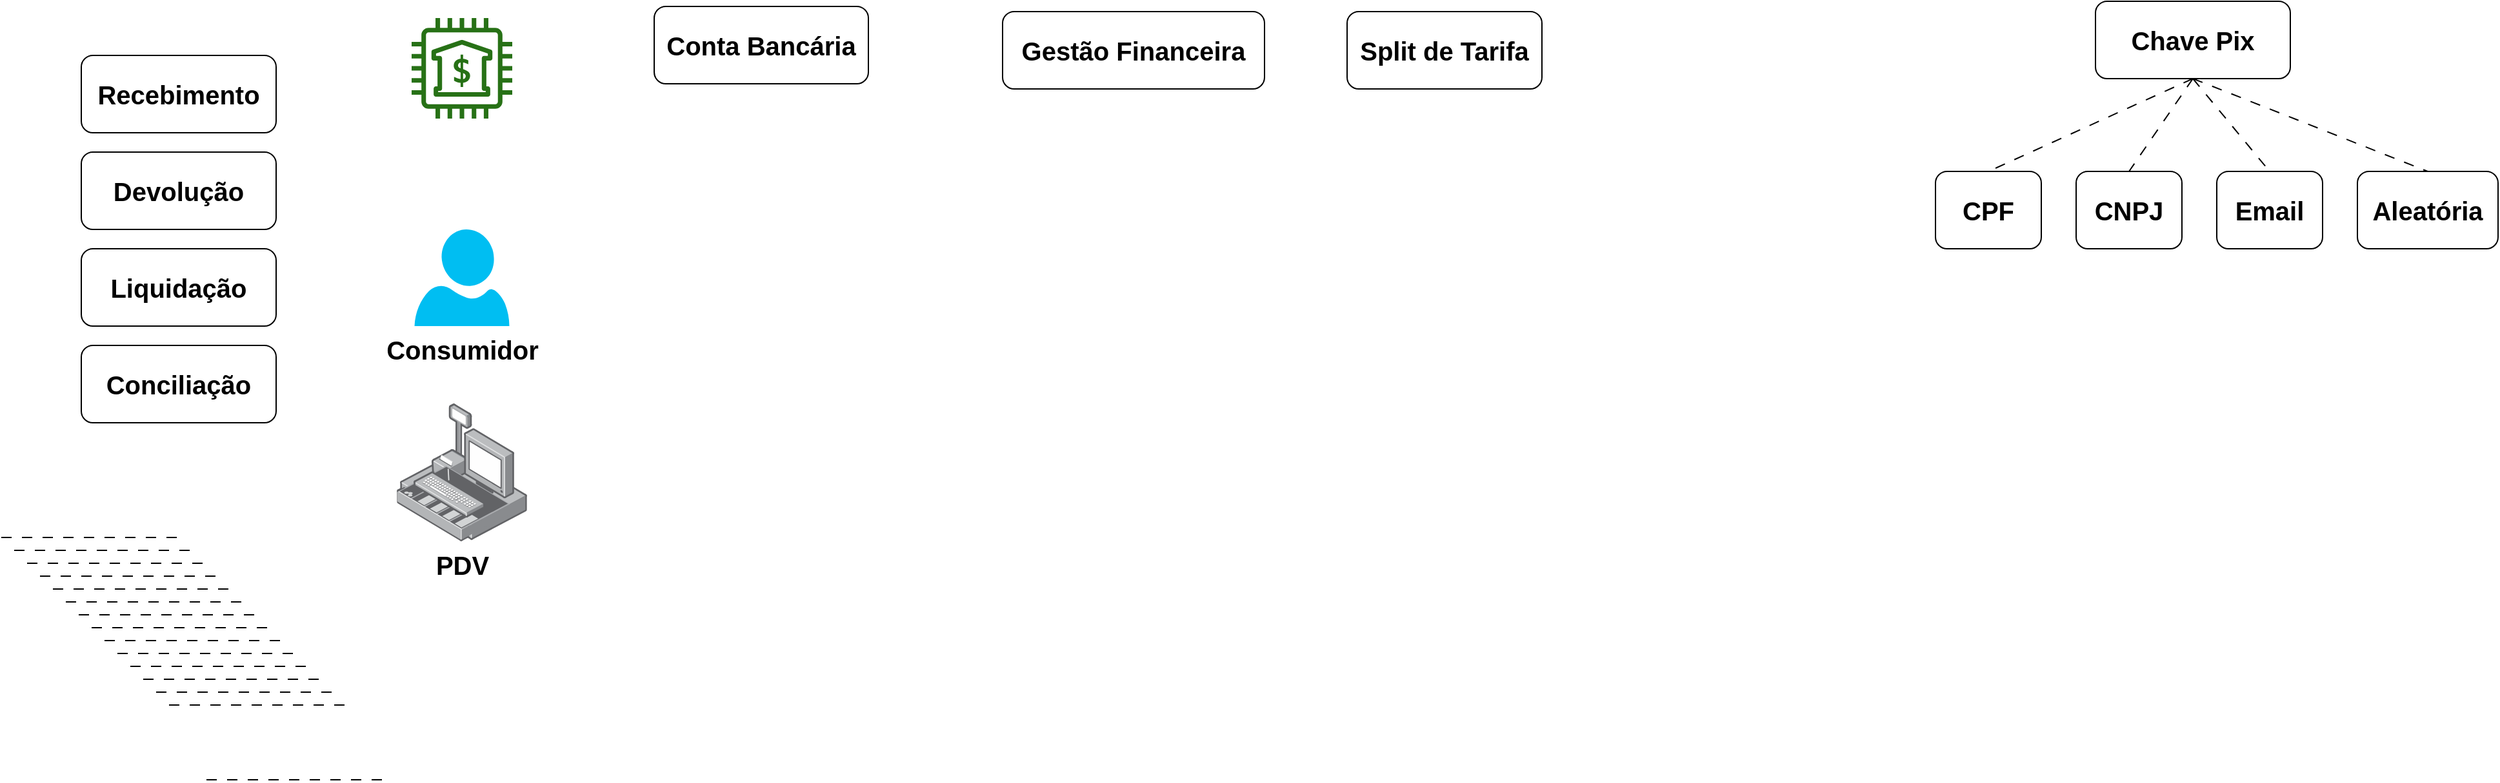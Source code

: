 <mxfile>
    <diagram id="aeK9TVIWi9eqSDKCjZsI" name="Page-1">
        <mxGraphModel dx="2108" dy="1234" grid="0" gridSize="10" guides="1" tooltips="1" connect="1" arrows="1" fold="1" page="1" pageScale="1" pageWidth="4681" pageHeight="3300" math="0" shadow="0">
            <root>
                <mxCell id="0"/>
                <mxCell id="1" parent="0"/>
                <mxCell id="D5PJ7m-70zFiwvf29XOF-81" value="" style="endArrow=none;html=1;rounded=1;flowAnimation=1;entryX=0.5;entryY=0;entryDx=0;entryDy=0;exitX=0.5;exitY=1;exitDx=0;exitDy=0;" parent="1" edge="1" target="30" source="10">
                    <mxGeometry relative="1" as="geometry">
                        <mxPoint x="1720" y="144" as="sourcePoint"/>
                        <mxPoint x="1580" y="144" as="targetPoint"/>
                    </mxGeometry>
                </mxCell>
                <mxCell id="4" value="&lt;b&gt;Recebimento&lt;/b&gt;" style="rounded=1;whiteSpace=wrap;html=1;fontSize=20;" parent="1" vertex="1">
                    <mxGeometry x="108" y="92" width="151" height="60" as="geometry"/>
                </mxCell>
                <mxCell id="5" value="&lt;b&gt;Devolução&lt;/b&gt;" style="rounded=1;whiteSpace=wrap;html=1;fontSize=20;" parent="1" vertex="1">
                    <mxGeometry x="108" y="167" width="151" height="60" as="geometry"/>
                </mxCell>
                <mxCell id="6" value="&lt;b&gt;Liquidação&lt;/b&gt;" style="rounded=1;whiteSpace=wrap;html=1;fontSize=20;" parent="1" vertex="1">
                    <mxGeometry x="108" y="242" width="151" height="60" as="geometry"/>
                </mxCell>
                <mxCell id="7" value="&lt;b&gt;Conciliação&lt;/b&gt;" style="rounded=1;whiteSpace=wrap;html=1;fontSize=20;" parent="1" vertex="1">
                    <mxGeometry x="108" y="317" width="151" height="60" as="geometry"/>
                </mxCell>
                <mxCell id="8" value="&lt;b&gt;Banco &lt;br style=&quot;font-size: 20px&quot;&gt;Rendimento&lt;/b&gt;" style="outlineConnect=0;gradientColor=none;fillColor=#277116;strokeColor=none;dashed=0;verticalLabelPosition=bottom;verticalAlign=top;align=center;html=1;fontSize=20;fontStyle=0;aspect=fixed;pointerEvents=1;shape=mxgraph.aws4.bank;fontColor=#FFFFFF;" parent="1" vertex="1">
                    <mxGeometry x="364" y="63" width="78" height="78" as="geometry"/>
                </mxCell>
                <mxCell id="9" value="&lt;b&gt;Conta Bancária&lt;/b&gt;" style="rounded=1;whiteSpace=wrap;html=1;fontSize=20;" parent="1" vertex="1">
                    <mxGeometry x="552" y="54" width="166" height="60" as="geometry"/>
                </mxCell>
                <mxCell id="10" value="&lt;b&gt;Chave Pix&lt;/b&gt;" style="rounded=1;whiteSpace=wrap;html=1;fontSize=20;" parent="1" vertex="1">
                    <mxGeometry x="1669" y="50" width="151" height="60" as="geometry"/>
                </mxCell>
                <mxCell id="11" value="&lt;b&gt;Gestão Financeira&lt;/b&gt;" style="rounded=1;whiteSpace=wrap;html=1;fontSize=20;" parent="1" vertex="1">
                    <mxGeometry x="822" y="58" width="203" height="60" as="geometry"/>
                </mxCell>
                <mxCell id="12" value="&lt;b&gt;Split de Tarifa&lt;/b&gt;" style="rounded=1;whiteSpace=wrap;html=1;fontSize=20;" parent="1" vertex="1">
                    <mxGeometry x="1089" y="58" width="151" height="60" as="geometry"/>
                </mxCell>
                <mxCell id="13" value="" style="endArrow=none;html=1;rounded=1;flowAnimation=1;" edge="1" parent="1">
                    <mxGeometry relative="1" as="geometry">
                        <mxPoint x="46" y="466" as="sourcePoint"/>
                        <mxPoint x="186" y="466" as="targetPoint"/>
                    </mxGeometry>
                </mxCell>
                <mxCell id="14" value="" style="endArrow=none;html=1;rounded=1;flowAnimation=1;" edge="1" parent="1">
                    <mxGeometry relative="1" as="geometry">
                        <mxPoint x="56" y="476" as="sourcePoint"/>
                        <mxPoint x="196" y="476" as="targetPoint"/>
                    </mxGeometry>
                </mxCell>
                <mxCell id="15" value="" style="endArrow=none;html=1;rounded=1;flowAnimation=1;" edge="1" parent="1">
                    <mxGeometry relative="1" as="geometry">
                        <mxPoint x="66" y="486" as="sourcePoint"/>
                        <mxPoint x="206" y="486" as="targetPoint"/>
                    </mxGeometry>
                </mxCell>
                <mxCell id="16" value="" style="endArrow=none;html=1;rounded=1;flowAnimation=1;" edge="1" parent="1">
                    <mxGeometry relative="1" as="geometry">
                        <mxPoint x="76" y="496" as="sourcePoint"/>
                        <mxPoint x="216" y="496" as="targetPoint"/>
                    </mxGeometry>
                </mxCell>
                <mxCell id="17" value="" style="endArrow=none;html=1;rounded=1;flowAnimation=1;" edge="1" parent="1">
                    <mxGeometry relative="1" as="geometry">
                        <mxPoint x="86" y="506" as="sourcePoint"/>
                        <mxPoint x="226" y="506" as="targetPoint"/>
                    </mxGeometry>
                </mxCell>
                <mxCell id="18" value="" style="endArrow=none;html=1;rounded=1;flowAnimation=1;" edge="1" parent="1">
                    <mxGeometry relative="1" as="geometry">
                        <mxPoint x="96" y="516" as="sourcePoint"/>
                        <mxPoint x="236" y="516" as="targetPoint"/>
                    </mxGeometry>
                </mxCell>
                <mxCell id="19" value="" style="endArrow=none;html=1;rounded=1;flowAnimation=1;" edge="1" parent="1">
                    <mxGeometry relative="1" as="geometry">
                        <mxPoint x="106" y="526" as="sourcePoint"/>
                        <mxPoint x="246" y="526" as="targetPoint"/>
                    </mxGeometry>
                </mxCell>
                <mxCell id="20" value="" style="endArrow=none;html=1;rounded=1;flowAnimation=1;" edge="1" parent="1">
                    <mxGeometry relative="1" as="geometry">
                        <mxPoint x="116" y="536" as="sourcePoint"/>
                        <mxPoint x="256" y="536" as="targetPoint"/>
                    </mxGeometry>
                </mxCell>
                <mxCell id="21" value="" style="endArrow=none;html=1;rounded=1;flowAnimation=1;" edge="1" parent="1">
                    <mxGeometry relative="1" as="geometry">
                        <mxPoint x="126" y="546" as="sourcePoint"/>
                        <mxPoint x="266" y="546" as="targetPoint"/>
                    </mxGeometry>
                </mxCell>
                <mxCell id="22" value="" style="endArrow=none;html=1;rounded=1;flowAnimation=1;" edge="1" parent="1">
                    <mxGeometry relative="1" as="geometry">
                        <mxPoint x="136" y="556" as="sourcePoint"/>
                        <mxPoint x="276" y="556" as="targetPoint"/>
                    </mxGeometry>
                </mxCell>
                <mxCell id="23" value="" style="endArrow=none;html=1;rounded=1;flowAnimation=1;" edge="1" parent="1">
                    <mxGeometry relative="1" as="geometry">
                        <mxPoint x="146" y="566" as="sourcePoint"/>
                        <mxPoint x="286" y="566" as="targetPoint"/>
                    </mxGeometry>
                </mxCell>
                <mxCell id="24" value="" style="endArrow=none;html=1;rounded=1;flowAnimation=1;" edge="1" parent="1">
                    <mxGeometry relative="1" as="geometry">
                        <mxPoint x="156" y="576" as="sourcePoint"/>
                        <mxPoint x="296" y="576" as="targetPoint"/>
                    </mxGeometry>
                </mxCell>
                <mxCell id="25" value="" style="endArrow=none;html=1;rounded=1;flowAnimation=1;" edge="1" parent="1">
                    <mxGeometry relative="1" as="geometry">
                        <mxPoint x="166" y="586" as="sourcePoint"/>
                        <mxPoint x="306" y="586" as="targetPoint"/>
                    </mxGeometry>
                </mxCell>
                <mxCell id="26" value="" style="endArrow=none;html=1;rounded=1;flowAnimation=1;" edge="1" parent="1">
                    <mxGeometry relative="1" as="geometry">
                        <mxPoint x="176" y="596" as="sourcePoint"/>
                        <mxPoint x="316" y="596" as="targetPoint"/>
                    </mxGeometry>
                </mxCell>
                <mxCell id="27" value="" style="endArrow=none;html=1;rounded=1;flowAnimation=1;" edge="1" parent="1">
                    <mxGeometry relative="1" as="geometry">
                        <mxPoint x="205" y="654" as="sourcePoint"/>
                        <mxPoint x="345" y="654" as="targetPoint"/>
                    </mxGeometry>
                </mxCell>
                <mxCell id="30" value="&lt;b&gt;CPF&lt;/b&gt;" style="rounded=1;whiteSpace=wrap;html=1;fontSize=20;" vertex="1" parent="1">
                    <mxGeometry x="1545" y="182" width="82" height="60" as="geometry"/>
                </mxCell>
                <mxCell id="31" value="&lt;b&gt;CNPJ&lt;/b&gt;" style="rounded=1;whiteSpace=wrap;html=1;fontSize=20;" vertex="1" parent="1">
                    <mxGeometry x="1654" y="182" width="82" height="60" as="geometry"/>
                </mxCell>
                <mxCell id="32" value="&lt;b&gt;Email&lt;/b&gt;" style="rounded=1;whiteSpace=wrap;html=1;fontSize=20;" vertex="1" parent="1">
                    <mxGeometry x="1763" y="182" width="82" height="60" as="geometry"/>
                </mxCell>
                <mxCell id="33" value="&lt;b&gt;Aleatória&lt;/b&gt;" style="rounded=1;whiteSpace=wrap;html=1;fontSize=20;" vertex="1" parent="1">
                    <mxGeometry x="1872" y="182" width="109" height="60" as="geometry"/>
                </mxCell>
                <mxCell id="34" value="" style="endArrow=none;html=1;rounded=1;flowAnimation=1;entryX=0.5;entryY=0;entryDx=0;entryDy=0;exitX=0.5;exitY=1;exitDx=0;exitDy=0;" edge="1" parent="1" source="10" target="31">
                    <mxGeometry relative="1" as="geometry">
                        <mxPoint x="1754.5" y="120" as="sourcePoint"/>
                        <mxPoint x="1596" y="192" as="targetPoint"/>
                    </mxGeometry>
                </mxCell>
                <mxCell id="35" value="" style="endArrow=none;html=1;rounded=1;flowAnimation=1;entryX=0.5;entryY=0;entryDx=0;entryDy=0;exitX=0.5;exitY=1;exitDx=0;exitDy=0;" edge="1" parent="1" source="10" target="32">
                    <mxGeometry relative="1" as="geometry">
                        <mxPoint x="1781" y="136" as="sourcePoint"/>
                        <mxPoint x="1606" y="202" as="targetPoint"/>
                    </mxGeometry>
                </mxCell>
                <mxCell id="36" value="" style="endArrow=none;html=1;rounded=1;flowAnimation=1;entryX=0.5;entryY=0;entryDx=0;entryDy=0;exitX=0.5;exitY=1;exitDx=0;exitDy=0;" edge="1" parent="1" source="10" target="33">
                    <mxGeometry relative="1" as="geometry">
                        <mxPoint x="1774.5" y="140" as="sourcePoint"/>
                        <mxPoint x="1616" y="212" as="targetPoint"/>
                    </mxGeometry>
                </mxCell>
                <mxCell id="37" value="&lt;b style=&quot;font-size: 20px;&quot;&gt;Consumidor&lt;/b&gt;" style="verticalLabelPosition=bottom;html=1;verticalAlign=top;align=center;strokeColor=none;fillColor=#00BEF2;shape=mxgraph.azure.user;fontSize=20;" vertex="1" parent="1">
                    <mxGeometry x="366.25" y="227" width="73.5" height="75" as="geometry"/>
                </mxCell>
                <mxCell id="38" value="&lt;b&gt;PDV&lt;/b&gt;" style="points=[];aspect=fixed;html=1;align=center;shadow=0;dashed=0;image;image=img/lib/allied_telesis/security/POS.svg;fontSize=20;" vertex="1" parent="1">
                    <mxGeometry x="352.6" y="362" width="100.8" height="107.04" as="geometry"/>
                </mxCell>
            </root>
        </mxGraphModel>
    </diagram>
</mxfile>